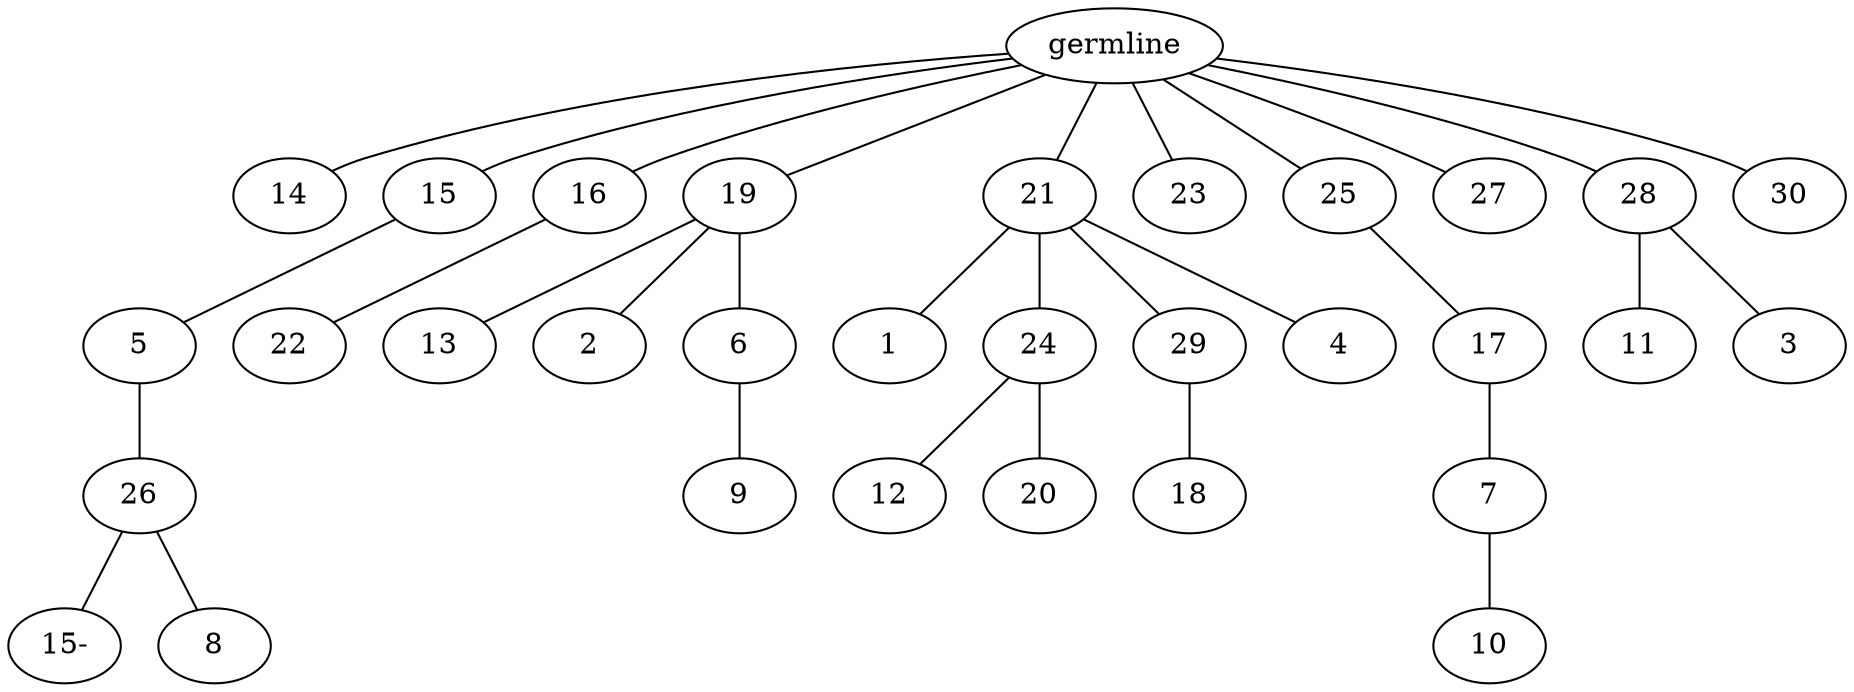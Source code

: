 graph tree {
    "140359235992256" [label="germline"];
    "140359235868176" [label="14"];
    "140359235867360" [label="15"];
    "140359235634128" [label="5"];
    "140359235634080" [label="26"];
    "140359235614656" [label="15-"];
    "140359235634800" [label="8"];
    "140359235867024" [label="16"];
    "140359235635040" [label="22"];
    "140359235635616" [label="19"];
    "140359235634032" [label="13"];
    "140359235633552" [label="2"];
    "140359235634464" [label="6"];
    "140359235634848" [label="9"];
    "140359235635424" [label="21"];
    "140359235635856" [label="1"];
    "140359235635712" [label="24"];
    "140359235635760" [label="12"];
    "140359235633600" [label="20"];
    "140359235635136" [label="29"];
    "140359235635280" [label="18"];
    "140359235635952" [label="4"];
    "140359235636192" [label="23"];
    "140359235636720" [label="25"];
    "140359235635808" [label="17"];
    "140359235635520" [label="7"];
    "140359235636816" [label="10"];
    "140359235636432" [label="27"];
    "140359235636000" [label="28"];
    "140359235636864" [label="11"];
    "140359235637056" [label="3"];
    "140359235636912" [label="30"];
    "140359235992256" -- "140359235868176";
    "140359235992256" -- "140359235867360";
    "140359235992256" -- "140359235867024";
    "140359235992256" -- "140359235635616";
    "140359235992256" -- "140359235635424";
    "140359235992256" -- "140359235636192";
    "140359235992256" -- "140359235636720";
    "140359235992256" -- "140359235636432";
    "140359235992256" -- "140359235636000";
    "140359235992256" -- "140359235636912";
    "140359235867360" -- "140359235634128";
    "140359235634128" -- "140359235634080";
    "140359235634080" -- "140359235614656";
    "140359235634080" -- "140359235634800";
    "140359235867024" -- "140359235635040";
    "140359235635616" -- "140359235634032";
    "140359235635616" -- "140359235633552";
    "140359235635616" -- "140359235634464";
    "140359235634464" -- "140359235634848";
    "140359235635424" -- "140359235635856";
    "140359235635424" -- "140359235635712";
    "140359235635424" -- "140359235635136";
    "140359235635424" -- "140359235635952";
    "140359235635712" -- "140359235635760";
    "140359235635712" -- "140359235633600";
    "140359235635136" -- "140359235635280";
    "140359235636720" -- "140359235635808";
    "140359235635808" -- "140359235635520";
    "140359235635520" -- "140359235636816";
    "140359235636000" -- "140359235636864";
    "140359235636000" -- "140359235637056";
}
